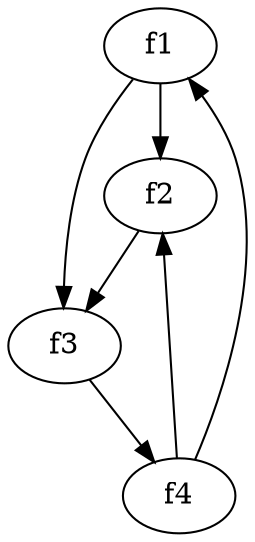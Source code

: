 strict digraph  {
f1;
f2;
f3;
f4;
f1 -> f3  [weight=2];
f1 -> f2  [weight=2];
f2 -> f3  [weight=2];
f3 -> f4  [weight=2];
f4 -> f2  [weight=2];
f4 -> f1  [weight=2];
}
